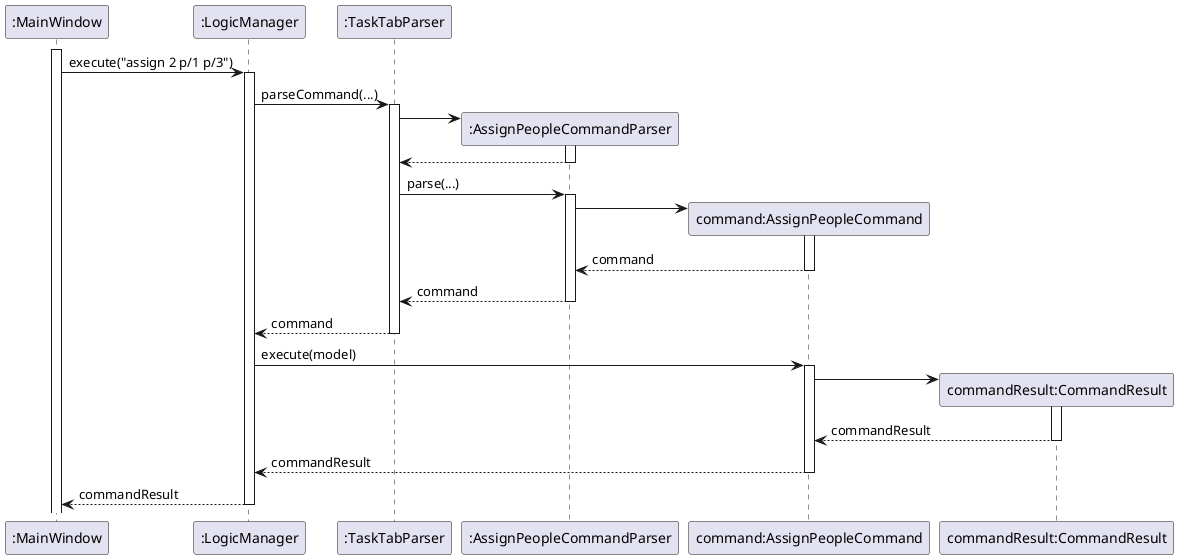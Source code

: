 @startuml
participant ":MainWindow" as MainWindow
participant ":LogicManager" as LogicManager
participant ":TaskTabParser" as TaskTabParser
participant ":AssignPeopleCommandParser" as AssignPeopleCommandParser
participant "command:AssignPeopleCommand" as AssignPeopleCommand
participant "commandResult:CommandResult" as CommandResult

activate MainWindow
MainWindow -> LogicManager: execute("assign 2 p/1 p/3")
activate LogicManager

LogicManager -> TaskTabParser: parseCommand(...)
activate TaskTabParser

create AssignPeopleCommandParser
TaskTabParser -> AssignPeopleCommandParser
activate AssignPeopleCommandParser
AssignPeopleCommandParser --> TaskTabParser
deactivate AssignPeopleCommandParser

TaskTabParser -> AssignPeopleCommandParser: parse(...)
activate AssignPeopleCommandParser

create AssignPeopleCommand
AssignPeopleCommandParser -> AssignPeopleCommand:
activate AssignPeopleCommand

AssignPeopleCommand --> AssignPeopleCommandParser: command
deactivate AssignPeopleCommand

AssignPeopleCommandParser --> TaskTabParser: command
deactivate AssignPeopleCommandParser

TaskTabParser --> LogicManager: command
deactivate TaskTabParser

LogicManager -> AssignPeopleCommand: execute(model)
activate AssignPeopleCommand

create CommandResult
AssignPeopleCommand -> CommandResult
activate CommandResult
CommandResult --> AssignPeopleCommand: commandResult
deactivate CommandResult

AssignPeopleCommand --> LogicManager: commandResult
deactivate AssignPeopleCommand

LogicManager --> MainWindow: commandResult
deactivate LogicManager

@enduml
